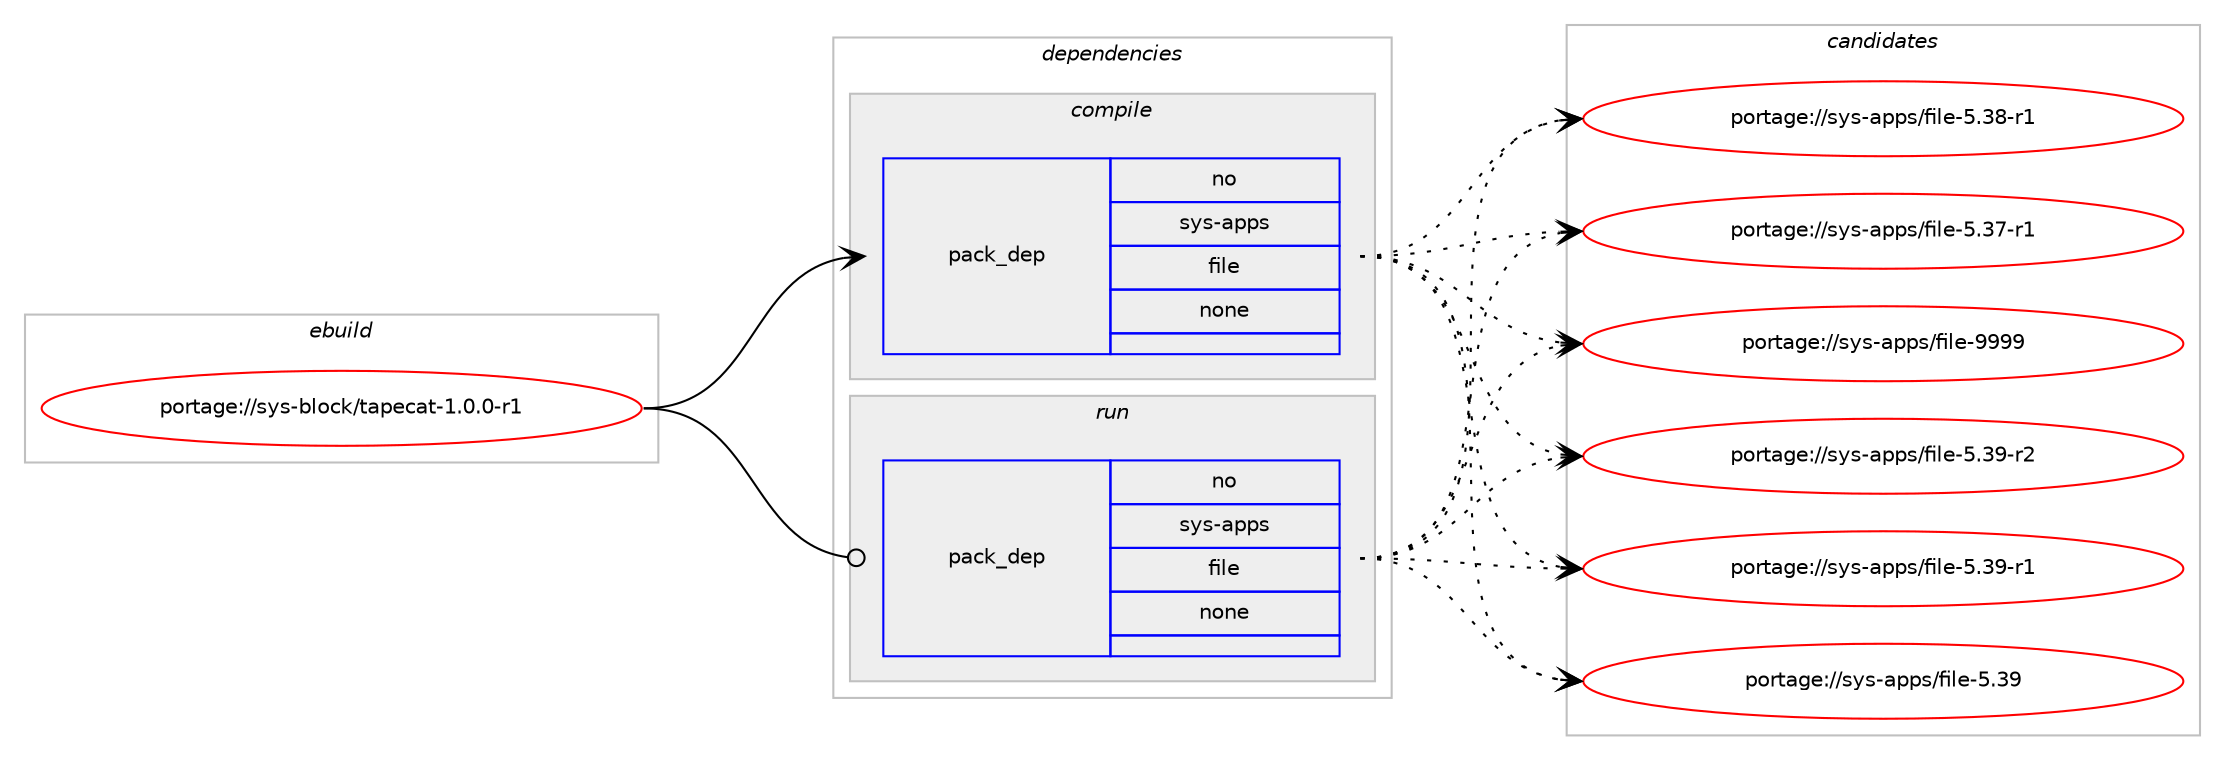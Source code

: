 digraph prolog {

# *************
# Graph options
# *************

newrank=true;
concentrate=true;
compound=true;
graph [rankdir=LR,fontname=Helvetica,fontsize=10,ranksep=1.5];#, ranksep=2.5, nodesep=0.2];
edge  [arrowhead=vee];
node  [fontname=Helvetica,fontsize=10];

# **********
# The ebuild
# **********

subgraph cluster_leftcol {
color=gray;
rank=same;
label=<<i>ebuild</i>>;
id [label="portage://sys-block/tapecat-1.0.0-r1", color=red, width=4, href="../sys-block/tapecat-1.0.0-r1.svg"];
}

# ****************
# The dependencies
# ****************

subgraph cluster_midcol {
color=gray;
label=<<i>dependencies</i>>;
subgraph cluster_compile {
fillcolor="#eeeeee";
style=filled;
label=<<i>compile</i>>;
subgraph pack2008 {
dependency2322 [label=<<TABLE BORDER="0" CELLBORDER="1" CELLSPACING="0" CELLPADDING="4" WIDTH="220"><TR><TD ROWSPAN="6" CELLPADDING="30">pack_dep</TD></TR><TR><TD WIDTH="110">no</TD></TR><TR><TD>sys-apps</TD></TR><TR><TD>file</TD></TR><TR><TD>none</TD></TR><TR><TD></TD></TR></TABLE>>, shape=none, color=blue];
}
id:e -> dependency2322:w [weight=20,style="solid",arrowhead="vee"];
}
subgraph cluster_compileandrun {
fillcolor="#eeeeee";
style=filled;
label=<<i>compile and run</i>>;
}
subgraph cluster_run {
fillcolor="#eeeeee";
style=filled;
label=<<i>run</i>>;
subgraph pack2009 {
dependency2323 [label=<<TABLE BORDER="0" CELLBORDER="1" CELLSPACING="0" CELLPADDING="4" WIDTH="220"><TR><TD ROWSPAN="6" CELLPADDING="30">pack_dep</TD></TR><TR><TD WIDTH="110">no</TD></TR><TR><TD>sys-apps</TD></TR><TR><TD>file</TD></TR><TR><TD>none</TD></TR><TR><TD></TD></TR></TABLE>>, shape=none, color=blue];
}
id:e -> dependency2323:w [weight=20,style="solid",arrowhead="odot"];
}
}

# **************
# The candidates
# **************

subgraph cluster_choices {
rank=same;
color=gray;
label=<<i>candidates</i>>;

subgraph choice2008 {
color=black;
nodesep=1;
choice1151211154597112112115471021051081014557575757 [label="portage://sys-apps/file-9999", color=red, width=4,href="../sys-apps/file-9999.svg"];
choice11512111545971121121154710210510810145534651574511450 [label="portage://sys-apps/file-5.39-r2", color=red, width=4,href="../sys-apps/file-5.39-r2.svg"];
choice11512111545971121121154710210510810145534651574511449 [label="portage://sys-apps/file-5.39-r1", color=red, width=4,href="../sys-apps/file-5.39-r1.svg"];
choice1151211154597112112115471021051081014553465157 [label="portage://sys-apps/file-5.39", color=red, width=4,href="../sys-apps/file-5.39.svg"];
choice11512111545971121121154710210510810145534651564511449 [label="portage://sys-apps/file-5.38-r1", color=red, width=4,href="../sys-apps/file-5.38-r1.svg"];
choice11512111545971121121154710210510810145534651554511449 [label="portage://sys-apps/file-5.37-r1", color=red, width=4,href="../sys-apps/file-5.37-r1.svg"];
dependency2322:e -> choice1151211154597112112115471021051081014557575757:w [style=dotted,weight="100"];
dependency2322:e -> choice11512111545971121121154710210510810145534651574511450:w [style=dotted,weight="100"];
dependency2322:e -> choice11512111545971121121154710210510810145534651574511449:w [style=dotted,weight="100"];
dependency2322:e -> choice1151211154597112112115471021051081014553465157:w [style=dotted,weight="100"];
dependency2322:e -> choice11512111545971121121154710210510810145534651564511449:w [style=dotted,weight="100"];
dependency2322:e -> choice11512111545971121121154710210510810145534651554511449:w [style=dotted,weight="100"];
}
subgraph choice2009 {
color=black;
nodesep=1;
choice1151211154597112112115471021051081014557575757 [label="portage://sys-apps/file-9999", color=red, width=4,href="../sys-apps/file-9999.svg"];
choice11512111545971121121154710210510810145534651574511450 [label="portage://sys-apps/file-5.39-r2", color=red, width=4,href="../sys-apps/file-5.39-r2.svg"];
choice11512111545971121121154710210510810145534651574511449 [label="portage://sys-apps/file-5.39-r1", color=red, width=4,href="../sys-apps/file-5.39-r1.svg"];
choice1151211154597112112115471021051081014553465157 [label="portage://sys-apps/file-5.39", color=red, width=4,href="../sys-apps/file-5.39.svg"];
choice11512111545971121121154710210510810145534651564511449 [label="portage://sys-apps/file-5.38-r1", color=red, width=4,href="../sys-apps/file-5.38-r1.svg"];
choice11512111545971121121154710210510810145534651554511449 [label="portage://sys-apps/file-5.37-r1", color=red, width=4,href="../sys-apps/file-5.37-r1.svg"];
dependency2323:e -> choice1151211154597112112115471021051081014557575757:w [style=dotted,weight="100"];
dependency2323:e -> choice11512111545971121121154710210510810145534651574511450:w [style=dotted,weight="100"];
dependency2323:e -> choice11512111545971121121154710210510810145534651574511449:w [style=dotted,weight="100"];
dependency2323:e -> choice1151211154597112112115471021051081014553465157:w [style=dotted,weight="100"];
dependency2323:e -> choice11512111545971121121154710210510810145534651564511449:w [style=dotted,weight="100"];
dependency2323:e -> choice11512111545971121121154710210510810145534651554511449:w [style=dotted,weight="100"];
}
}

}
